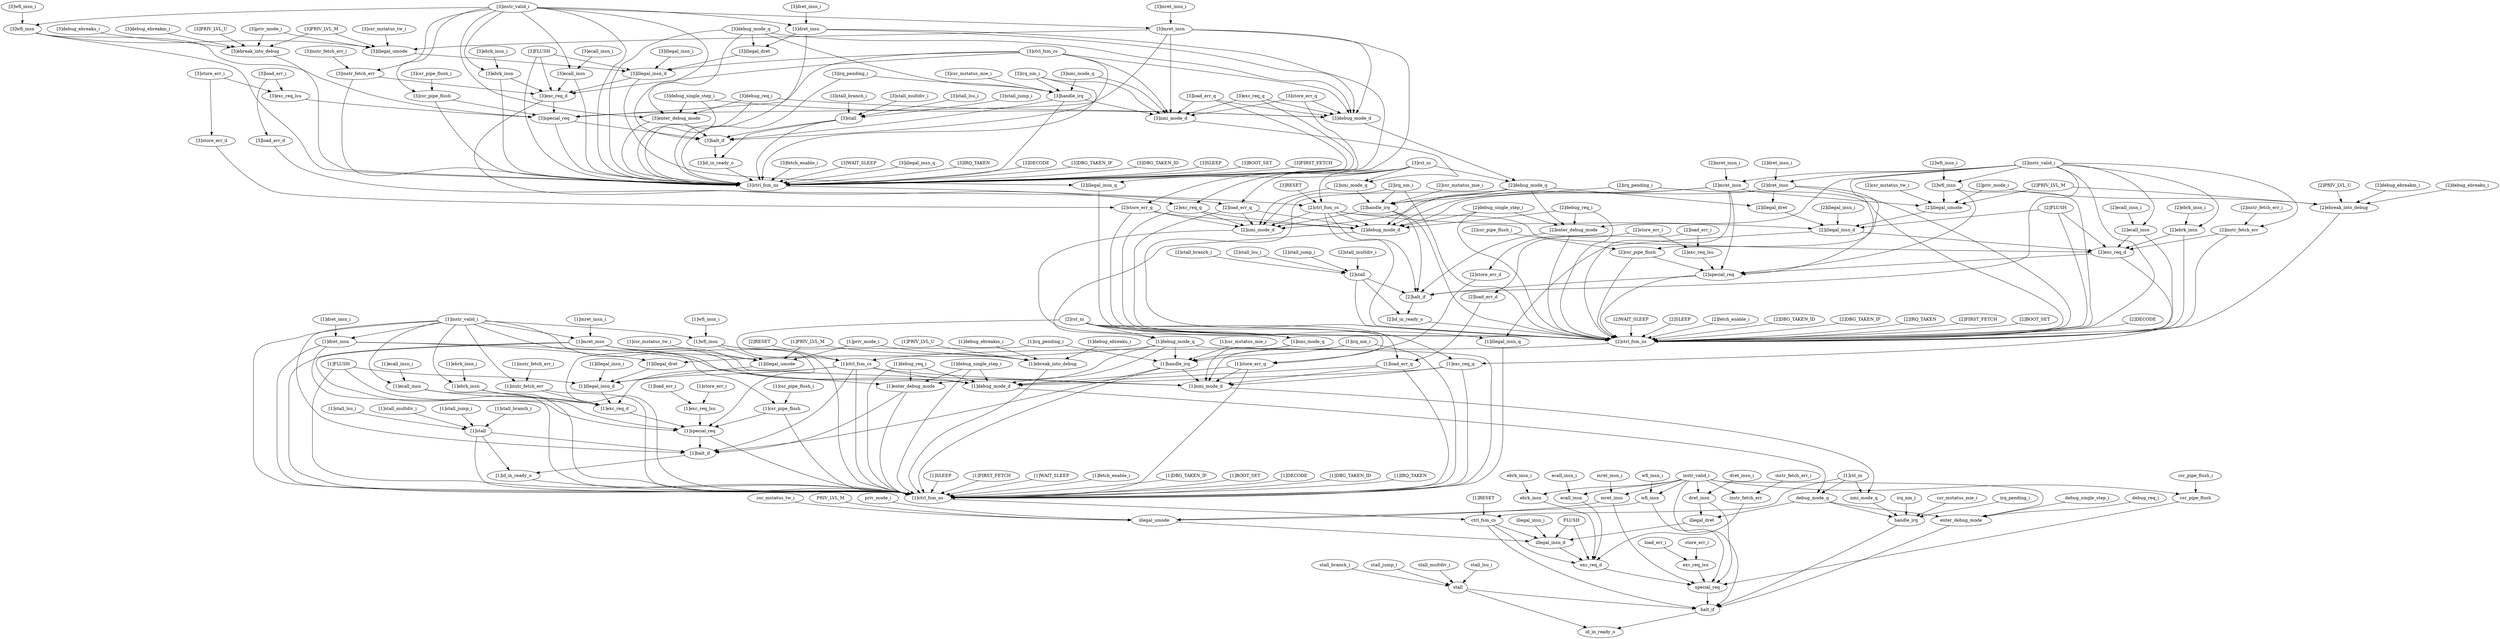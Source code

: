 strict digraph "" {
	"[3]irq_nm_i"	 [complexity=101,
		importance=7.73338665791,
		rank=0.0765681847318];
	"[3]handle_irq"	 [complexity=95,
		importance=7.72838904175,
		rank=0.0813514635973];
	"[3]irq_nm_i" -> "[3]handle_irq";
	"[3]nmi_mode_d"	 [complexity=74,
		importance=2.44865107934,
		rank=0.0330898794506];
	"[3]irq_nm_i" -> "[3]nmi_mode_d";
	"[3]ctrl_fsm_ns"	 [complexity=86,
		importance=2.55016836602,
		rank=0.0296531205351];
	"[3]irq_nm_i" -> "[3]ctrl_fsm_ns";
	"[1]special_req"	 [complexity=35,
		importance=0.672175519138,
		rank=0.0192050148325];
	"[1]ctrl_fsm_ns"	 [complexity=28,
		importance=0.196166797386,
		rank=0.00700595704951];
	"[1]special_req" -> "[1]ctrl_fsm_ns";
	"[1]halt_if"	 [complexity=32,
		importance=0.219007490568,
		rank=0.00684398408024];
	"[1]special_req" -> "[1]halt_if";
	"[3]exc_req_lsu"	 [complexity=100,
		importance=7.74167649192,
		rank=0.0774167649192];
	"[3]special_req"	 [complexity=93,
		importance=7.73418022504,
		rank=0.0831632282262];
	"[3]exc_req_lsu" -> "[3]special_req";
	"[3]fetch_enable_i"	 [complexity=87,
		importance=2.55516598219,
		rank=0.0293697239332];
	"[3]fetch_enable_i" -> "[3]ctrl_fsm_ns";
	"[3]WAIT_SLEEP"	 [complexity=88,
		importance=2.55516598219,
		rank=0.0290359770703];
	"[3]WAIT_SLEEP" -> "[3]ctrl_fsm_ns";
	"[1]debug_mode_d"	 [complexity=31,
		importance=0.13272480751,
		rank=0.00428144540355];
	debug_mode_q	 [complexity=29,
		importance=0.125698732733,
		rank=0.00433443905975];
	"[1]debug_mode_d" -> debug_mode_q;
	"[2]DECODE"	 [complexity=67,
		importance=7.85166951161,
		rank=0.117189097188];
	"[2]ctrl_fsm_ns"	 [complexity=57,
		importance=0.784667189545,
		rank=0.0137660910446];
	"[2]DECODE" -> "[2]ctrl_fsm_ns";
	"[2]csr_pipe_flush"	 [complexity=71,
		importance=2.44533953921,
		rank=0.0344414019607];
	"[2]csr_pipe_flush" -> "[2]ctrl_fsm_ns";
	"[2]special_req"	 [complexity=64,
		importance=2.43767669561,
		rank=0.038088698369];
	"[2]csr_pipe_flush" -> "[2]special_req";
	enter_debug_mode	 [complexity=8,
		importance=0.0970008924365,
		rank=0.0121251115546];
	halt_if	 [complexity=3,
		importance=0.0228406931814,
		rank=0.00761356439379];
	enter_debug_mode -> halt_if;
	"[2]load_err_d"	 [complexity=33,
		importance=0.603225342286,
		rank=0.0182795558268];
	"[1]load_err_q"	 [complexity=31,
		importance=0.596978400763,
		rank=0.0192573677665];
	"[2]load_err_d" -> "[1]load_err_q";
	"[2]stall_multdiv_i"	 [complexity=71,
		importance=2.44251348337,
		rank=0.0344015983573];
	"[2]stall"	 [complexity=66,
		importance=2.4375158672,
		rank=0.0369320585939];
	"[2]stall_multdiv_i" -> "[2]stall";
	"[2]rst_ni"	 [complexity=32,
		importance=1.19895441769,
		rank=0.0374673255529];
	"[1]debug_mode_q"	 [complexity=58,
		importance=0.714199124891,
		rank=0.0123137780154];
	"[2]rst_ni" -> "[1]debug_mode_q";
	"[1]exc_req_q"	 [complexity=31,
		importance=0.59659026371,
		rank=0.0192448472165];
	"[2]rst_ni" -> "[1]exc_req_q";
	"[1]ctrl_fsm_cs"	 [complexity=55,
		importance=0.73320109025,
		rank=0.0133309289136];
	"[2]rst_ni" -> "[1]ctrl_fsm_cs";
	"[1]illegal_insn_q"	 [complexity=29,
		importance=0.205644300102,
		rank=0.00709118276213];
	"[2]rst_ni" -> "[1]illegal_insn_q";
	"[1]store_err_q"	 [complexity=31,
		importance=0.596978400763,
		rank=0.0192573677665];
	"[2]rst_ni" -> "[1]store_err_q";
	"[1]nmi_mode_q"	 [complexity=43,
		importance=0.675542510737,
		rank=0.0157102909474];
	"[2]rst_ni" -> "[1]nmi_mode_q";
	"[2]rst_ni" -> "[1]load_err_q";
	exc_req_lsu	 [complexity=13,
		importance=0.0911713938591,
		rank=0.00701318414301];
	special_req	 [complexity=6,
		importance=0.083675126979,
		rank=0.0139458544965];
	exc_req_lsu -> special_req;
	"[1]instr_valid_i"	 [complexity=52,
		importance=0.695777597133,
		rank=0.0133803384064];
	"[1]dret_insn"	 [complexity=58,
		importance=0.712994176017,
		rank=0.0122930030348];
	"[1]instr_valid_i" -> "[1]dret_insn";
	"[1]ecall_insn"	 [complexity=49,
		importance=0.690779980967,
		rank=0.014097550632];
	"[1]instr_valid_i" -> "[1]ecall_insn";
	"[1]mret_insn"	 [complexity=61,
		importance=0.717710524795,
		rank=0.0117657463081];
	"[1]instr_valid_i" -> "[1]mret_insn";
	"[1]enter_debug_mode"	 [complexity=37,
		importance=0.881668081981,
		rank=0.0238288670806];
	"[1]instr_valid_i" -> "[1]enter_debug_mode";
	"[1]wfi_insn"	 [complexity=61,
		importance=0.717710524795,
		rank=0.0117657463081];
	"[1]instr_valid_i" -> "[1]wfi_insn";
	"[1]instr_valid_i" -> "[1]ctrl_fsm_ns";
	"[1]csr_pipe_flush"	 [complexity=42,
		importance=0.679838362732,
		rank=0.0161866276841];
	"[1]instr_valid_i" -> "[1]csr_pipe_flush";
	"[1]ebrk_insn"	 [complexity=49,
		importance=0.690779980967,
		rank=0.014097550632];
	"[1]instr_valid_i" -> "[1]ebrk_insn";
	"[1]instr_valid_i" -> "[1]halt_if";
	"[1]instr_fetch_err"	 [complexity=49,
		importance=0.690779980967,
		rank=0.014097550632];
	"[1]instr_valid_i" -> "[1]instr_fetch_err";
	"[3]illegal_umode"	 [complexity=113,
		importance=7.7720523871,
		rank=0.0687792246646];
	"[3]illegal_insn_d"	 [complexity=107,
		importance=7.76161317324,
		rank=0.0725384408714];
	"[3]illegal_umode" -> "[3]illegal_insn_d";
	"[2]WAIT_SLEEP"	 [complexity=59,
		importance=0.789664805711,
		rank=0.0133841492493];
	"[2]WAIT_SLEEP" -> "[2]ctrl_fsm_ns";
	"[1]debug_mode_q" -> "[1]debug_mode_d";
	"[1]debug_mode_q" -> "[1]enter_debug_mode";
	"[1]handle_irq"	 [complexity=37,
		importance=0.666384335845,
		rank=0.0180103874553];
	"[1]debug_mode_q" -> "[1]handle_irq";
	"[1]debug_mode_q" -> "[1]ctrl_fsm_ns";
	"[1]illegal_dret"	 [complexity=55,
		importance=0.705331332422,
		rank=0.012824206044];
	"[1]debug_mode_q" -> "[1]illegal_dret";
	id_in_ready_o	 [complexity=0,
		importance=0.00931640149232,
		rank=0.0];
	"[2]ebreak_into_debug"	 [complexity=59,
		importance=0.798826524994,
		rank=0.013539432627];
	"[2]ebreak_into_debug" -> "[2]ctrl_fsm_ns";
	"[2]stall_branch_i"	 [complexity=71,
		importance=2.44251348337,
		rank=0.0344015983573];
	"[2]stall_branch_i" -> "[2]stall";
	"[1]SLEEP"	 [complexity=30,
		importance=0.201164413553,
		rank=0.00670548045176];
	"[1]SLEEP" -> "[1]ctrl_fsm_ns";
	"[1]FIRST_FETCH"	 [complexity=32,
		importance=0.397331210939,
		rank=0.0124166003418];
	"[1]FIRST_FETCH" -> "[1]ctrl_fsm_ns";
	"[1]exc_req_q" -> "[1]debug_mode_d";
	"[1]nmi_mode_d"	 [complexity=16,
		importance=0.0946495107101,
		rank=0.00591559441938];
	"[1]exc_req_q" -> "[1]nmi_mode_d";
	"[1]exc_req_q" -> "[1]ctrl_fsm_ns";
	"[1]debug_req_i"	 [complexity=42,
		importance=0.886665698148,
		rank=0.0211110880511];
	"[1]debug_req_i" -> "[1]debug_mode_d";
	"[1]debug_req_i" -> "[1]enter_debug_mode";
	"[1]debug_req_i" -> "[1]ctrl_fsm_ns";
	illegal_insn_i	 [complexity=26,
		importance=0.11610569135,
		rank=0.00446560351347];
	illegal_insn_d	 [complexity=20,
		importance=0.111108075184,
		rank=0.00555540375918];
	illegal_insn_i -> illegal_insn_d;
	"[2]debug_req_i"	 [complexity=71,
		importance=3.24066726678,
		rank=0.0456432009406];
	"[2]enter_debug_mode"	 [complexity=66,
		importance=3.23566965062,
		rank=0.0490252977366];
	"[2]debug_req_i" -> "[2]enter_debug_mode";
	"[2]debug_mode_d"	 [complexity=60,
		importance=0.721225199669,
		rank=0.0120204199945];
	"[2]debug_req_i" -> "[2]debug_mode_d";
	"[2]debug_req_i" -> "[2]ctrl_fsm_ns";
	"[2]halt_if"	 [complexity=61,
		importance=0.807507882726,
		rank=0.0132378341431];
	"[2]enter_debug_mode" -> "[2]halt_if";
	"[2]enter_debug_mode" -> "[2]ctrl_fsm_ns";
	"[3]ecall_insn"	 [complexity=107,
		importance=7.75278468687,
		rank=0.072455931653];
	"[3]exc_req_d"	 [complexity=100,
		importance=7.74512184327,
		rank=0.0774512184327];
	"[3]ecall_insn" -> "[3]exc_req_d";
	"[3]ecall_insn" -> "[3]ctrl_fsm_ns";
	"[1]rst_ni"	 [complexity=27,
		importance=0.294399012349,
		rank=0.010903667124];
	"[1]rst_ni" -> debug_mode_q;
	nmi_mode_q	 [complexity=14,
		importance=0.0870421185783,
		rank=0.00621729418416];
	"[1]rst_ni" -> nmi_mode_q;
	ctrl_fsm_cs	 [complexity=26,
		importance=0.144700698091,
		rank=0.00556541146505];
	"[1]rst_ni" -> ctrl_fsm_cs;
	"[2]SLEEP"	 [complexity=59,
		importance=0.789664805711,
		rank=0.0133841492493];
	"[2]SLEEP" -> "[2]ctrl_fsm_ns";
	"[3]store_err_i"	 [complexity=103,
		importance=7.74667410809,
		rank=0.0752104282339];
	"[3]store_err_i" -> "[3]exc_req_lsu";
	"[3]store_err_d"	 [complexity=62,
		importance=2.36872651876,
		rank=0.0382052664316];
	"[3]store_err_i" -> "[3]store_err_d";
	debug_mode_q -> enter_debug_mode;
	illegal_dret	 [complexity=26,
		importance=0.116830940264,
		rank=0.00449349770246];
	debug_mode_q -> illegal_dret;
	handle_irq	 [complexity=8,
		importance=0.0778839436864,
		rank=0.0097354929608];
	debug_mode_q -> handle_irq;
	"[2]ecall_insn"	 [complexity=78,
		importance=2.45628115744,
		rank=0.0314907840698];
	"[2]ecall_insn" -> "[2]ctrl_fsm_ns";
	"[2]exc_req_d"	 [complexity=71,
		importance=2.44861831385,
		rank=0.0344875818852];
	"[2]ecall_insn" -> "[2]exc_req_d";
	"[2]store_err_i"	 [complexity=74,
		importance=2.45017057866,
		rank=0.0331104132251];
	"[2]store_err_d"	 [complexity=33,
		importance=0.603225342286,
		rank=0.0182795558268];
	"[2]store_err_i" -> "[2]store_err_d";
	"[2]exc_req_lsu"	 [complexity=71,
		importance=2.44517296249,
		rank=0.0344390558098];
	"[2]store_err_i" -> "[2]exc_req_lsu";
	"[2]dret_insn"	 [complexity=87,
		importance=2.47849535249,
		rank=0.0284884523275];
	"[2]dret_insn" -> "[2]debug_mode_d";
	"[2]illegal_dret"	 [complexity=84,
		importance=2.4708325089,
		rank=0.029414672725];
	"[2]dret_insn" -> "[2]illegal_dret";
	"[2]dret_insn" -> "[2]ctrl_fsm_ns";
	"[2]dret_insn" -> "[2]special_req";
	"[2]stall_lsu_i"	 [complexity=71,
		importance=2.44251348337,
		rank=0.0344015983573];
	"[2]stall_lsu_i" -> "[2]stall";
	"[2]store_err_d" -> "[1]store_err_q";
	ebrk_insn	 [complexity=20,
		importance=0.102279588808,
		rank=0.0051139794404];
	exc_req_d	 [complexity=13,
		importance=0.0946167452137,
		rank=0.00727821117028];
	ebrk_insn -> exc_req_d;
	"[2]load_err_q"	 [complexity=60,
		importance=2.36247957724,
		rank=0.0393746596206];
	"[2]load_err_q" -> "[2]debug_mode_d";
	"[2]load_err_q" -> "[2]ctrl_fsm_ns";
	"[2]nmi_mode_d"	 [complexity=45,
		importance=0.683149902869,
		rank=0.0151811089526];
	"[2]load_err_q" -> "[2]nmi_mode_d";
	ebrk_insn_i	 [complexity=23,
		importance=0.107277204975,
		rank=0.00466422630325];
	ebrk_insn_i -> ebrk_insn;
	"[2]load_err_i"	 [complexity=35,
		importance=0.608222958453,
		rank=0.0173777988129];
	"[2]load_err_i" -> "[2]load_err_d";
	"[2]load_err_i" -> "[2]exc_req_lsu";
	nmi_mode_q -> handle_irq;
	"[1]RESET"	 [complexity=28,
		importance=0.149698314258,
		rank=0.00534636836635];
	"[1]RESET" -> ctrl_fsm_cs;
	"[2]store_err_q"	 [complexity=60,
		importance=2.36247957724,
		rank=0.0393746596206];
	"[2]store_err_q" -> "[2]debug_mode_d";
	"[2]store_err_q" -> "[2]ctrl_fsm_ns";
	"[2]store_err_q" -> "[2]nmi_mode_d";
	wfi_insn_i	 [complexity=35,
		importance=0.134207748803,
		rank=0.00383450710865];
	wfi_insn	 [complexity=32,
		importance=0.129210132636,
		rank=0.00403781664488];
	wfi_insn_i -> wfi_insn;
	"[1]dret_insn" -> "[1]special_req";
	"[1]dret_insn" -> "[1]debug_mode_d";
	"[1]dret_insn" -> "[1]ctrl_fsm_ns";
	"[1]dret_insn" -> "[1]illegal_dret";
	"[3]csr_mstatus_mie_i"	 [complexity=101,
		importance=7.73338665791,
		rank=0.0765681847318];
	"[3]csr_mstatus_mie_i" -> "[3]handle_irq";
	csr_mstatus_tw_i	 [complexity=32,
		importance=0.126544905208,
		rank=0.00395452828776];
	illegal_umode	 [complexity=26,
		importance=0.121547289042,
		rank=0.00467489573238];
	csr_mstatus_tw_i -> illegal_umode;
	mret_insn_i	 [complexity=35,
		importance=0.134207748803,
		rank=0.00383450710865];
	mret_insn	 [complexity=32,
		importance=0.129210132636,
		rank=0.00403781664488];
	mret_insn_i -> mret_insn;
	"[1]csr_mstatus_tw_i"	 [complexity=61,
		importance=0.715045297367,
		rank=0.0117220540552];
	"[1]illegal_umode"	 [complexity=55,
		importance=0.7100476812,
		rank=0.01290995784];
	"[1]csr_mstatus_tw_i" -> "[1]illegal_umode";
	"[3]illegal_insn_q"	 [complexity=87,
		importance=2.55964586874,
		rank=0.029421216882];
	"[3]illegal_insn_q" -> "[3]ctrl_fsm_ns";
	"[1]exc_req_d"	 [complexity=42,
		importance=0.683117137372,
		rank=0.016264693747];
	"[1]ecall_insn" -> "[1]exc_req_d";
	"[1]ecall_insn" -> "[1]ctrl_fsm_ns";
	wfi_insn -> special_req;
	wfi_insn -> illegal_umode;
	csr_pipe_flush_i	 [complexity=16,
		importance=0.09633558674,
		rank=0.00602097417125];
	csr_pipe_flush	 [complexity=13,
		importance=0.0913379705734,
		rank=0.00702599773641];
	csr_pipe_flush_i -> csr_pipe_flush;
	"[2]debug_mode_q"	 [complexity=87,
		importance=2.47970030137,
		rank=0.0285023023146];
	"[2]debug_mode_q" -> "[2]enter_debug_mode";
	"[2]debug_mode_q" -> "[2]debug_mode_d";
	"[2]debug_mode_q" -> "[2]illegal_dret";
	"[2]handle_irq"	 [complexity=66,
		importance=2.43188551232,
		rank=0.0368467501867];
	"[2]debug_mode_q" -> "[2]handle_irq";
	"[2]debug_mode_q" -> "[2]ctrl_fsm_ns";
	stall_branch_i	 [complexity=13,
		importance=0.0885119147313,
		rank=0.00680860882549];
	stall	 [complexity=8,
		importance=0.0835142985647,
		rank=0.0104392873206];
	stall_branch_i -> stall;
	"[2]illegal_insn_q"	 [complexity=58,
		importance=0.79414469226,
		rank=0.0136921498666];
	"[3]illegal_insn_d" -> "[2]illegal_insn_q";
	"[3]illegal_insn_d" -> "[3]exc_req_d";
	"[2]fetch_enable_i"	 [complexity=58,
		importance=0.789664805711,
		rank=0.0136149104433];
	"[2]fetch_enable_i" -> "[2]ctrl_fsm_ns";
	"[2]csr_mstatus_mie_i"	 [complexity=72,
		importance=2.43688312849,
		rank=0.0338455990068];
	"[2]csr_mstatus_mie_i" -> "[2]handle_irq";
	"[2]id_in_ready_o"	 [complexity=58,
		importance=0.793983591037,
		rank=0.0136893722593];
	"[2]id_in_ready_o" -> "[2]ctrl_fsm_ns";
	"[2]debug_mode_d" -> "[1]debug_mode_q";
	"[2]DBG_TAKEN_ID"	 [complexity=59,
		importance=0.789664805711,
		rank=0.0133841492493];
	"[2]DBG_TAKEN_ID" -> "[2]ctrl_fsm_ns";
	"[3]illegal_insn_i"	 [complexity=113,
		importance=7.76661078941,
		rank=0.0687310689328];
	"[3]illegal_insn_i" -> "[3]illegal_insn_d";
	"[2]DBG_TAKEN_IF"	 [complexity=63,
		importance=2.3589991848,
		rank=0.0374444315048];
	"[2]DBG_TAKEN_IF" -> "[2]ctrl_fsm_ns";
	"[1]WAIT_SLEEP"	 [complexity=30,
		importance=0.201164413553,
		rank=0.00670548045176];
	"[1]WAIT_SLEEP" -> "[1]ctrl_fsm_ns";
	"[3]priv_mode_i"	 [complexity=95,
		importance=2.56932531764,
		rank=0.0270455296593];
	"[3]priv_mode_i" -> "[3]illegal_umode";
	"[3]ebreak_into_debug"	 [complexity=88,
		importance=2.56432770147,
		rank=0.0291400875167];
	"[3]priv_mode_i" -> "[3]ebreak_into_debug";
	"[1]illegal_insn_d"	 [complexity=49,
		importance=0.699608467342,
		rank=0.0142777238233];
	"[1]illegal_insn_d" -> "[1]exc_req_d";
	"[2]instr_fetch_err_i"	 [complexity=81,
		importance=2.46127877361,
		rank=0.0303861576989];
	"[2]instr_fetch_err"	 [complexity=78,
		importance=2.45628115744,
		rank=0.0314907840698];
	"[2]instr_fetch_err_i" -> "[2]instr_fetch_err";
	"[1]csr_pipe_flush_i"	 [complexity=45,
		importance=0.684835978899,
		rank=0.0152185773089];
	"[1]csr_pipe_flush_i" -> "[1]csr_pipe_flush";
	"[3]handle_irq" -> "[3]nmi_mode_d";
	"[3]halt_if"	 [complexity=90,
		importance=2.5730090592,
		rank=0.0285889895467];
	"[3]handle_irq" -> "[3]halt_if";
	"[3]handle_irq" -> "[3]ctrl_fsm_ns";
	"[3]ebrk_insn"	 [complexity=107,
		importance=7.75278468687,
		rank=0.072455931653];
	"[3]ebrk_insn" -> "[3]exc_req_d";
	"[3]ebrk_insn" -> "[3]ctrl_fsm_ns";
	"[2]nmi_mode_q"	 [complexity=72,
		importance=2.44104368721,
		rank=0.0339033845446];
	"[3]nmi_mode_d" -> "[2]nmi_mode_q";
	"[3]FLUSH"	 [complexity=113,
		importance=7.76661078941,
		rank=0.0687310689328];
	"[3]FLUSH" -> "[3]illegal_insn_d";
	"[3]FLUSH" -> "[3]exc_req_d";
	"[3]FLUSH" -> "[3]ctrl_fsm_ns";
	dret_insn_i	 [complexity=32,
		importance=0.129491400025,
		rank=0.00404660625078];
	dret_insn	 [complexity=29,
		importance=0.124493783858,
		rank=0.00429288909856];
	dret_insn_i -> dret_insn;
	"[3]debug_single_step_i"	 [complexity=100,
		importance=10.3026719727,
		rank=0.103026719727];
	"[3]enter_debug_mode"	 [complexity=95,
		importance=10.2976743565,
		rank=0.108396572174];
	"[3]debug_single_step_i" -> "[3]enter_debug_mode";
	"[3]debug_mode_d"	 [complexity=89,
		importance=2.48672637614,
		rank=0.0279407457994];
	"[3]debug_single_step_i" -> "[3]debug_mode_d";
	"[3]debug_single_step_i" -> "[3]ctrl_fsm_ns";
	"[3]IRQ_TAKEN"	 [complexity=92,
		importance=7.65550271423,
		rank=0.0832119860242];
	"[3]IRQ_TAKEN" -> "[3]ctrl_fsm_ns";
	"[1]ctrl_fsm_cs" -> "[1]debug_mode_d";
	"[1]ctrl_fsm_cs" -> "[1]illegal_insn_d";
	"[1]ctrl_fsm_cs" -> "[1]nmi_mode_d";
	"[1]ctrl_fsm_cs" -> "[1]exc_req_d";
	"[1]ctrl_fsm_cs" -> "[1]ctrl_fsm_ns";
	"[1]ctrl_fsm_cs" -> "[1]halt_if";
	"[1]mret_insn" -> "[1]special_req";
	"[1]mret_insn" -> "[1]debug_mode_d";
	"[1]mret_insn" -> "[1]nmi_mode_d";
	"[1]mret_insn" -> "[1]ctrl_fsm_ns";
	"[1]mret_insn" -> "[1]illegal_umode";
	"[1]enter_debug_mode" -> "[1]ctrl_fsm_ns";
	"[1]enter_debug_mode" -> "[1]halt_if";
	"[2]wfi_insn"	 [complexity=90,
		importance=2.48321170127,
		rank=0.0275912411252];
	"[2]wfi_insn" -> "[2]ctrl_fsm_ns";
	"[2]wfi_insn" -> "[2]special_req";
	"[2]illegal_umode"	 [complexity=84,
		importance=2.47554885768,
		rank=0.0294708197342];
	"[2]wfi_insn" -> "[2]illegal_umode";
	"[1]illegal_insn_q" -> "[1]ctrl_fsm_ns";
	"[1]priv_mode_i"	 [complexity=37,
		importance=0.215323749002,
		rank=0.00581956078384];
	"[1]ebreak_into_debug"	 [complexity=30,
		importance=0.210326132836,
		rank=0.00701087109452];
	"[1]priv_mode_i" -> "[1]ebreak_into_debug";
	"[1]priv_mode_i" -> "[1]illegal_umode";
	"[3]irq_pending_i"	 [complexity=101,
		importance=7.73338665791,
		rank=0.0765681847318];
	"[3]irq_pending_i" -> "[3]handle_irq";
	"[3]irq_pending_i" -> "[3]ctrl_fsm_ns";
	"[3]nmi_mode_q"	 [complexity=101,
		importance=7.73754721664,
		rank=0.0766093783826];
	"[3]nmi_mode_q" -> "[3]handle_irq";
	"[3]nmi_mode_q" -> "[3]nmi_mode_d";
	"[1]PRIV_LVL_M"	 [complexity=37,
		importance=0.215323749002,
		rank=0.00581956078384];
	"[1]PRIV_LVL_M" -> "[1]ebreak_into_debug";
	"[1]PRIV_LVL_M" -> "[1]illegal_umode";
	stall_jump_i	 [complexity=13,
		importance=0.0885119147313,
		rank=0.00680860882549];
	stall_jump_i -> stall;
	irq_nm_i	 [complexity=14,
		importance=0.0828815598531,
		rank=0.00592011141808];
	irq_nm_i -> handle_irq;
	"[1]wfi_insn" -> "[1]special_req";
	"[1]wfi_insn" -> "[1]ctrl_fsm_ns";
	"[1]wfi_insn" -> "[1]illegal_umode";
	"[3]instr_valid_i"	 [complexity=110,
		importance=7.75778230304,
		rank=0.070525293664];
	"[3]instr_valid_i" -> "[3]ecall_insn";
	"[3]instr_valid_i" -> "[3]ebrk_insn";
	"[3]instr_valid_i" -> "[3]halt_if";
	"[3]wfi_insn"	 [complexity=119,
		importance=7.7797152307,
		rank=0.0653757582412];
	"[3]instr_valid_i" -> "[3]wfi_insn";
	"[3]dret_insn"	 [complexity=116,
		importance=7.77499888192,
		rank=0.0670258524303];
	"[3]instr_valid_i" -> "[3]dret_insn";
	"[3]mret_insn"	 [complexity=119,
		importance=7.7797152307,
		rank=0.0653757582412];
	"[3]instr_valid_i" -> "[3]mret_insn";
	"[3]instr_valid_i" -> "[3]enter_debug_mode";
	"[3]instr_fetch_err"	 [complexity=107,
		importance=7.75278468687,
		rank=0.072455931653];
	"[3]instr_valid_i" -> "[3]instr_fetch_err";
	"[3]instr_valid_i" -> "[3]ctrl_fsm_ns";
	"[3]csr_pipe_flush"	 [complexity=100,
		importance=7.74184306863,
		rank=0.0774184306863];
	"[3]instr_valid_i" -> "[3]csr_pipe_flush";
	"[1]stall"	 [complexity=37,
		importance=0.672014690723,
		rank=0.0181625592087];
	"[1]id_in_ready_o"	 [complexity=29,
		importance=0.205483198878,
		rank=0.00708562754753];
	"[1]stall" -> "[1]id_in_ready_o";
	"[1]stall" -> "[1]ctrl_fsm_ns";
	"[1]stall" -> "[1]halt_if";
	"[3]ctrl_fsm_cs"	 [complexity=113,
		importance=7.79520579615,
		rank=0.0689841220898];
	"[3]ctrl_fsm_cs" -> "[3]illegal_insn_d";
	"[3]ctrl_fsm_cs" -> "[3]nmi_mode_d";
	"[3]ctrl_fsm_cs" -> "[3]halt_if";
	"[3]ctrl_fsm_cs" -> "[3]debug_mode_d";
	"[3]ctrl_fsm_cs" -> "[3]exc_req_d";
	"[3]ctrl_fsm_cs" -> "[3]ctrl_fsm_ns";
	"[3]illegal_dret"	 [complexity=113,
		importance=7.76733603832,
		rank=0.0687374870648];
	"[3]illegal_dret" -> "[3]illegal_insn_d";
	"[2]halt_if" -> "[2]id_in_ready_o";
	"[1]store_err_q" -> "[1]debug_mode_d";
	"[1]store_err_q" -> "[1]nmi_mode_d";
	"[1]store_err_q" -> "[1]ctrl_fsm_ns";
	"[3]mret_insn_i"	 [complexity=122,
		importance=7.78471284686,
		rank=0.0638091216956];
	"[3]mret_insn_i" -> "[3]mret_insn";
	"[2]illegal_insn_d"	 [complexity=78,
		importance=2.46510964382,
		rank=0.0316039697925];
	"[2]illegal_dret" -> "[2]illegal_insn_d";
	"[2]handle_irq" -> "[2]halt_if";
	"[2]handle_irq" -> "[2]ctrl_fsm_ns";
	"[2]handle_irq" -> "[2]nmi_mode_d";
	"[2]mret_insn_i"	 [complexity=93,
		importance=2.48820931744,
		rank=0.0267549388972];
	"[2]mret_insn"	 [complexity=90,
		importance=2.48321170127,
		rank=0.0275912411252];
	"[2]mret_insn_i" -> "[2]mret_insn";
	"[1]store_err_i"	 [complexity=45,
		importance=0.684669402184,
		rank=0.0152148756041];
	"[1]exc_req_lsu"	 [complexity=42,
		importance=0.679671786018,
		rank=0.0161826615718];
	"[1]store_err_i" -> "[1]exc_req_lsu";
	dret_insn -> special_req;
	dret_insn -> illegal_dret;
	"[3]DECODE"	 [complexity=96,
		importance=25.5066812764,
		rank=0.265694596629];
	"[3]DECODE" -> "[3]ctrl_fsm_ns";
	PRIV_LVL_M	 [complexity=32,
		importance=0.126544905208,
		rank=0.00395452828776];
	PRIV_LVL_M -> illegal_umode;
	"[1]fetch_enable_i"	 [complexity=29,
		importance=0.201164413553,
		rank=0.00693670391561];
	"[1]fetch_enable_i" -> "[1]ctrl_fsm_ns";
	"[2]FLUSH"	 [complexity=84,
		importance=2.47010725998,
		rank=0.0294060388093];
	"[2]FLUSH" -> "[2]illegal_insn_d";
	"[2]FLUSH" -> "[2]ctrl_fsm_ns";
	"[2]FLUSH" -> "[2]exc_req_d";
	"[2]illegal_insn_d" -> "[1]illegal_insn_q";
	"[2]illegal_insn_d" -> "[2]exc_req_d";
	stall_multdiv_i	 [complexity=13,
		importance=0.0885119147313,
		rank=0.00680860882549];
	stall_multdiv_i -> stall;
	"[3]id_in_ready_o"	 [complexity=87,
		importance=2.55948476751,
		rank=0.0294193651438];
	"[3]halt_if" -> "[3]id_in_ready_o";
	instr_valid_i	 [complexity=35,
		importance=0.134207748803,
		rank=0.00383450710865];
	instr_valid_i -> enter_debug_mode;
	instr_valid_i -> ebrk_insn;
	instr_valid_i -> wfi_insn;
	instr_valid_i -> dret_insn;
	ecall_insn	 [complexity=20,
		importance=0.102279588808,
		rank=0.0051139794404];
	instr_valid_i -> ecall_insn;
	instr_valid_i -> csr_pipe_flush;
	instr_valid_i -> mret_insn;
	instr_valid_i -> halt_if;
	instr_fetch_err	 [complexity=20,
		importance=0.102279588808,
		rank=0.0051139794404];
	instr_valid_i -> instr_fetch_err;
	"[2]illegal_insn_i"	 [complexity=84,
		importance=2.47010725998,
		rank=0.0294060388093];
	"[2]illegal_insn_i" -> "[2]illegal_insn_d";
	"[3]debug_req_i"	 [complexity=100,
		importance=10.3026719727,
		rank=0.103026719727];
	"[3]debug_req_i" -> "[3]enter_debug_mode";
	"[3]debug_req_i" -> "[3]debug_mode_d";
	"[3]debug_req_i" -> "[3]ctrl_fsm_ns";
	"[1]stall_jump_i"	 [complexity=42,
		importance=0.67701230689,
		rank=0.0161193406402];
	"[1]stall_jump_i" -> "[1]stall";
	"[3]DBG_TAKEN_IF"	 [complexity=92,
		importance=7.65550271423,
		rank=0.0832119860242];
	"[3]DBG_TAKEN_IF" -> "[3]ctrl_fsm_ns";
	"[2]illegal_insn_q" -> "[2]ctrl_fsm_ns";
	"[3]DBG_TAKEN_ID"	 [complexity=88,
		importance=2.55516598219,
		rank=0.0290359770703];
	"[3]DBG_TAKEN_ID" -> "[3]ctrl_fsm_ns";
	"[1]irq_nm_i"	 [complexity=43,
		importance=0.671381952012,
		rank=0.0156135337677];
	"[1]irq_nm_i" -> "[1]nmi_mode_d";
	"[1]irq_nm_i" -> "[1]handle_irq";
	"[1]irq_nm_i" -> "[1]ctrl_fsm_ns";
	"[1]stall_branch_i"	 [complexity=42,
		importance=0.67701230689,
		rank=0.0161193406402];
	"[1]stall_branch_i" -> "[1]stall";
	"[3]special_req" -> "[3]halt_if";
	"[3]special_req" -> "[3]ctrl_fsm_ns";
	"[2]ctrl_fsm_ns" -> "[1]ctrl_fsm_cs";
	"[1]mret_insn_i"	 [complexity=64,
		importance=0.722708140961,
		rank=0.0112923147025];
	"[1]mret_insn_i" -> "[1]mret_insn";
	"[1]nmi_mode_d" -> nmi_mode_q;
	"[2]irq_nm_i"	 [complexity=72,
		importance=2.43688312849,
		rank=0.0338455990068];
	"[2]irq_nm_i" -> "[2]handle_irq";
	"[2]irq_nm_i" -> "[2]ctrl_fsm_ns";
	"[2]irq_nm_i" -> "[2]nmi_mode_d";
	"[3]ecall_insn_i"	 [complexity=110,
		importance=7.75778230304,
		rank=0.070525293664];
	"[3]ecall_insn_i" -> "[3]ecall_insn";
	"[1]ebreak_into_debug" -> "[1]ctrl_fsm_ns";
	"[1]csr_mstatus_mie_i"	 [complexity=43,
		importance=0.671381952012,
		rank=0.0156135337677];
	"[1]csr_mstatus_mie_i" -> "[1]handle_irq";
	ecall_insn -> exc_req_d;
	"[1]instr_fetch_err_i"	 [complexity=52,
		importance=0.695777597133,
		rank=0.0133803384064];
	"[1]instr_fetch_err_i" -> "[1]instr_fetch_err";
	"[2]instr_fetch_err" -> "[2]ctrl_fsm_ns";
	"[2]instr_fetch_err" -> "[2]exc_req_d";
	"[1]nmi_mode_q" -> "[1]nmi_mode_d";
	"[1]nmi_mode_q" -> "[1]handle_irq";
	"[3]rst_ni"	 [complexity=61,
		importance=4.72995677064,
		rank=0.0775402749286];
	"[3]rst_ni" -> "[2]load_err_q";
	"[3]rst_ni" -> "[2]store_err_q";
	"[3]rst_ni" -> "[2]debug_mode_q";
	"[3]rst_ni" -> "[2]illegal_insn_q";
	"[2]ctrl_fsm_cs"	 [complexity=84,
		importance=2.49870226673,
		rank=0.0297464555563];
	"[3]rst_ni" -> "[2]ctrl_fsm_cs";
	"[2]exc_req_q"	 [complexity=60,
		importance=2.36209144019,
		rank=0.0393681906698];
	"[3]rst_ni" -> "[2]exc_req_q";
	"[3]rst_ni" -> "[2]nmi_mode_q";
	"[1]ecall_insn_i"	 [complexity=52,
		importance=0.695777597133,
		rank=0.0133803384064];
	"[1]ecall_insn_i" -> "[1]ecall_insn";
	"[2]mret_insn" -> "[2]debug_mode_d";
	"[2]mret_insn" -> "[2]ctrl_fsm_ns";
	"[2]mret_insn" -> "[2]nmi_mode_d";
	"[2]mret_insn" -> "[2]special_req";
	"[2]mret_insn" -> "[2]illegal_umode";
	"[3]wfi_insn" -> "[3]illegal_umode";
	"[3]wfi_insn" -> "[3]special_req";
	"[3]wfi_insn" -> "[3]ctrl_fsm_ns";
	"[1]debug_ebreaku_i"	 [complexity=37,
		importance=0.215323749002,
		rank=0.00581956078384];
	"[1]debug_ebreaku_i" -> "[1]ebreak_into_debug";
	"[3]debug_ebreakm_i"	 [complexity=95,
		importance=2.56932531764,
		rank=0.0270455296593];
	"[3]debug_ebreakm_i" -> "[3]ebreak_into_debug";
	"[1]stall_lsu_i"	 [complexity=42,
		importance=0.67701230689,
		rank=0.0161193406402];
	"[1]stall_lsu_i" -> "[1]stall";
	"[1]PRIV_LVL_U"	 [complexity=37,
		importance=0.215323749002,
		rank=0.00581956078384];
	"[1]PRIV_LVL_U" -> "[1]ebreak_into_debug";
	"[1]id_in_ready_o" -> "[1]ctrl_fsm_ns";
	special_req -> halt_if;
	"[3]PRIV_LVL_M"	 [complexity=95,
		importance=2.56932531764,
		rank=0.0270455296593];
	"[3]PRIV_LVL_M" -> "[3]illegal_umode";
	"[3]PRIV_LVL_M" -> "[3]ebreak_into_debug";
	"[1]stall_multdiv_i"	 [complexity=42,
		importance=0.67701230689,
		rank=0.0161193406402];
	"[1]stall_multdiv_i" -> "[1]stall";
	"[2]exc_req_lsu" -> "[2]special_req";
	"[3]stall_multdiv_i"	 [complexity=100,
		importance=7.73901701279,
		rank=0.0773901701279];
	"[3]stall"	 [complexity=95,
		importance=7.73401939663,
		rank=0.0814107304908];
	"[3]stall_multdiv_i" -> "[3]stall";
	"[1]debug_single_step_i"	 [complexity=42,
		importance=0.886665698148,
		rank=0.0211110880511];
	"[1]debug_single_step_i" -> "[1]debug_mode_d";
	"[1]debug_single_step_i" -> "[1]enter_debug_mode";
	"[1]debug_single_step_i" -> "[1]ctrl_fsm_ns";
	"[1]handle_irq" -> "[1]nmi_mode_d";
	"[1]handle_irq" -> "[1]ctrl_fsm_ns";
	"[1]handle_irq" -> "[1]halt_if";
	debug_single_step_i	 [complexity=13,
		importance=0.101998508603,
		rank=0.00784603912332];
	debug_single_step_i -> enter_debug_mode;
	"[3]store_err_q"	 [complexity=89,
		importance=7.65898310666,
		rank=0.0860559899625];
	"[3]store_err_q" -> "[3]nmi_mode_d";
	"[3]store_err_q" -> "[3]debug_mode_d";
	"[3]store_err_q" -> "[3]ctrl_fsm_ns";
	"[3]stall_lsu_i"	 [complexity=100,
		importance=7.73901701279,
		rank=0.0773901701279];
	"[3]stall_lsu_i" -> "[3]stall";
	illegal_dret -> illegal_insn_d;
	"[1]irq_pending_i"	 [complexity=43,
		importance=0.671381952012,
		rank=0.0156135337677];
	"[1]irq_pending_i" -> "[1]handle_irq";
	"[1]irq_pending_i" -> "[1]ctrl_fsm_ns";
	"[2]dret_insn_i"	 [complexity=90,
		importance=2.48349296866,
		rank=0.0275943663184];
	"[2]dret_insn_i" -> "[2]dret_insn";
	csr_pipe_flush -> special_req;
	"[2]debug_ebreaku_i"	 [complexity=66,
		importance=0.803824141161,
		rank=0.012179153654];
	"[2]debug_ebreaku_i" -> "[2]ebreak_into_debug";
	"[1]ebrk_insn_i"	 [complexity=52,
		importance=0.695777597133,
		rank=0.0133803384064];
	"[1]ebrk_insn_i" -> "[1]ebrk_insn";
	csr_mstatus_mie_i	 [complexity=14,
		importance=0.0828815598531,
		rank=0.00592011141808];
	csr_mstatus_mie_i -> handle_irq;
	"[1]DBG_TAKEN_IF"	 [complexity=34,
		importance=0.593498008325,
		rank=0.0174558237743];
	"[1]DBG_TAKEN_IF" -> "[1]ctrl_fsm_ns";
	"[3]dret_insn" -> "[3]illegal_dret";
	"[3]dret_insn" -> "[3]special_req";
	"[3]dret_insn" -> "[3]debug_mode_d";
	"[3]dret_insn" -> "[3]ctrl_fsm_ns";
	"[3]id_in_ready_o" -> "[3]ctrl_fsm_ns";
	"[2]IRQ_TAKEN"	 [complexity=63,
		importance=2.3589991848,
		rank=0.0374444315048];
	"[2]IRQ_TAKEN" -> "[2]ctrl_fsm_ns";
	"[1]BOOT_SET"	 [complexity=30,
		importance=0.201164413553,
		rank=0.00670548045176];
	"[1]BOOT_SET" -> "[1]ctrl_fsm_ns";
	"[1]load_err_q" -> "[1]debug_mode_d";
	"[1]load_err_q" -> "[1]nmi_mode_d";
	"[1]load_err_q" -> "[1]ctrl_fsm_ns";
	"[3]ebreak_into_debug" -> "[3]ctrl_fsm_ns";
	"[2]ebrk_insn"	 [complexity=78,
		importance=2.45628115744,
		rank=0.0314907840698];
	"[2]ebrk_insn" -> "[2]ctrl_fsm_ns";
	"[2]ebrk_insn" -> "[2]exc_req_d";
	debug_req_i	 [complexity=13,
		importance=0.101998508603,
		rank=0.00784603912332];
	debug_req_i -> enter_debug_mode;
	instr_fetch_err_i	 [complexity=23,
		importance=0.107277204975,
		rank=0.00466422630325];
	instr_fetch_err_i -> instr_fetch_err;
	"[2]PRIV_LVL_M"	 [complexity=66,
		importance=0.803824141161,
		rank=0.012179153654];
	"[2]PRIV_LVL_M" -> "[2]ebreak_into_debug";
	"[2]PRIV_LVL_M" -> "[2]illegal_umode";
	"[3]PRIV_LVL_U"	 [complexity=95,
		importance=2.56932531764,
		rank=0.0270455296593];
	"[3]PRIV_LVL_U" -> "[3]ebreak_into_debug";
	"[1]exc_req_d" -> "[1]special_req";
	"[2]ctrl_fsm_cs" -> "[2]debug_mode_d";
	"[2]ctrl_fsm_cs" -> "[2]halt_if";
	"[2]ctrl_fsm_cs" -> "[2]illegal_insn_d";
	"[2]ctrl_fsm_cs" -> "[2]ctrl_fsm_ns";
	"[2]ctrl_fsm_cs" -> "[2]exc_req_d";
	"[2]ctrl_fsm_cs" -> "[2]nmi_mode_d";
	"[1]DECODE"	 [complexity=38,
		importance=1.96666559003,
		rank=0.0517543576323];
	"[1]DECODE" -> "[1]ctrl_fsm_ns";
	"[2]csr_mstatus_tw_i"	 [complexity=90,
		importance=2.48054647384,
		rank=0.0275616274871];
	"[2]csr_mstatus_tw_i" -> "[2]illegal_umode";
	illegal_insn_d -> exc_req_d;
	"[1]ctrl_fsm_ns" -> ctrl_fsm_cs;
	"[2]priv_mode_i"	 [complexity=66,
		importance=0.803824141161,
		rank=0.012179153654];
	"[2]priv_mode_i" -> "[2]ebreak_into_debug";
	"[2]priv_mode_i" -> "[2]illegal_umode";
	"[2]PRIV_LVL_U"	 [complexity=66,
		importance=0.803824141161,
		rank=0.012179153654];
	"[2]PRIV_LVL_U" -> "[2]ebreak_into_debug";
	"[3]mret_insn" -> "[3]illegal_umode";
	"[3]mret_insn" -> "[3]nmi_mode_d";
	"[3]mret_insn" -> "[3]special_req";
	"[3]mret_insn" -> "[3]debug_mode_d";
	"[3]mret_insn" -> "[3]ctrl_fsm_ns";
	"[1]illegal_insn_i"	 [complexity=55,
		importance=0.704606083509,
		rank=0.0128110197002];
	"[1]illegal_insn_i" -> "[1]illegal_insn_d";
	"[3]RESET"	 [complexity=86,
		importance=2.50369988289,
		rank=0.029112789336];
	"[3]RESET" -> "[2]ctrl_fsm_cs";
	illegal_umode -> illegal_insn_d;
	"[3]ebrk_insn_i"	 [complexity=110,
		importance=7.75778230304,
		rank=0.070525293664];
	"[3]ebrk_insn_i" -> "[3]ebrk_insn";
	"[1]wfi_insn_i"	 [complexity=64,
		importance=0.722708140961,
		rank=0.0112923147025];
	"[1]wfi_insn_i" -> "[1]wfi_insn";
	"[2]exc_req_d" -> "[1]exc_req_q";
	"[2]exc_req_d" -> "[2]special_req";
	"[1]FLUSH"	 [complexity=55,
		importance=0.704606083509,
		rank=0.0128110197002];
	"[1]FLUSH" -> "[1]illegal_insn_d";
	"[1]FLUSH" -> "[1]exc_req_d";
	"[1]FLUSH" -> "[1]ctrl_fsm_ns";
	"[1]illegal_umode" -> "[1]illegal_insn_d";
	"[3]load_err_i"	 [complexity=64,
		importance=2.37372413493,
		rank=0.0370894396083];
	"[3]load_err_i" -> "[3]exc_req_lsu";
	"[3]load_err_d"	 [complexity=62,
		importance=2.36872651876,
		rank=0.0382052664316];
	"[3]load_err_i" -> "[3]load_err_d";
	"[2]debug_ebreakm_i"	 [complexity=66,
		importance=0.803824141161,
		rank=0.012179153654];
	"[2]debug_ebreakm_i" -> "[2]ebreak_into_debug";
	"[3]csr_mstatus_tw_i"	 [complexity=119,
		importance=7.77705000327,
		rank=0.065353361372];
	"[3]csr_mstatus_tw_i" -> "[3]illegal_umode";
	"[3]load_err_d" -> "[2]load_err_q";
	"[3]enter_debug_mode" -> "[3]halt_if";
	"[3]enter_debug_mode" -> "[3]ctrl_fsm_ns";
	"[2]debug_single_step_i"	 [complexity=71,
		importance=3.24066726678,
		rank=0.0456432009406];
	"[2]debug_single_step_i" -> "[2]enter_debug_mode";
	"[2]debug_single_step_i" -> "[2]debug_mode_d";
	"[2]debug_single_step_i" -> "[2]ctrl_fsm_ns";
	"[1]dret_insn_i"	 [complexity=61,
		importance=0.717991792183,
		rank=0.0117703572489];
	"[1]dret_insn_i" -> "[1]dret_insn";
	priv_mode_i	 [complexity=32,
		importance=0.126544905208,
		rank=0.00395452828776];
	priv_mode_i -> illegal_umode;
	stall -> id_in_ready_o;
	stall -> halt_if;
	"[1]load_err_i"	 [complexity=45,
		importance=0.684669402184,
		rank=0.0152148756041];
	"[1]load_err_i" -> "[1]exc_req_lsu";
	"[2]instr_valid_i"	 [complexity=81,
		importance=2.46127877361,
		rank=0.0303861576989];
	"[2]instr_valid_i" -> "[2]csr_pipe_flush";
	"[2]instr_valid_i" -> "[2]enter_debug_mode";
	"[2]instr_valid_i" -> "[2]ecall_insn";
	"[2]instr_valid_i" -> "[2]dret_insn";
	"[2]instr_valid_i" -> "[2]wfi_insn";
	"[2]instr_valid_i" -> "[2]halt_if";
	"[2]instr_valid_i" -> "[2]ctrl_fsm_ns";
	"[2]instr_valid_i" -> "[2]instr_fetch_err";
	"[2]instr_valid_i" -> "[2]mret_insn";
	"[2]instr_valid_i" -> "[2]ebrk_insn";
	FLUSH	 [complexity=26,
		importance=0.11610569135,
		rank=0.00446560351347];
	FLUSH -> illegal_insn_d;
	FLUSH -> exc_req_d;
	"[1]csr_pipe_flush" -> "[1]special_req";
	"[1]csr_pipe_flush" -> "[1]ctrl_fsm_ns";
	"[3]load_err_q"	 [complexity=89,
		importance=7.65898310666,
		rank=0.0860559899625];
	"[3]load_err_q" -> "[3]nmi_mode_d";
	"[3]load_err_q" -> "[3]debug_mode_d";
	"[3]load_err_q" -> "[3]ctrl_fsm_ns";
	"[2]exc_req_q" -> "[2]debug_mode_d";
	"[2]exc_req_q" -> "[2]ctrl_fsm_ns";
	"[2]exc_req_q" -> "[2]nmi_mode_d";
	"[3]dret_insn_i"	 [complexity=119,
		importance=7.77999649809,
		rank=0.0653781218327];
	"[3]dret_insn_i" -> "[3]dret_insn";
	irq_pending_i	 [complexity=14,
		importance=0.0828815598531,
		rank=0.00592011141808];
	irq_pending_i -> handle_irq;
	"[3]SLEEP"	 [complexity=88,
		importance=2.55516598219,
		rank=0.0290359770703];
	"[3]SLEEP" -> "[3]ctrl_fsm_ns";
	"[1]DBG_TAKEN_ID"	 [complexity=30,
		importance=0.201164413553,
		rank=0.00670548045176];
	"[1]DBG_TAKEN_ID" -> "[1]ctrl_fsm_ns";
	"[2]stall_jump_i"	 [complexity=71,
		importance=2.44251348337,
		rank=0.0344015983573];
	"[2]stall_jump_i" -> "[2]stall";
	handle_irq -> halt_if;
	"[1]ebrk_insn" -> "[1]exc_req_d";
	"[1]ebrk_insn" -> "[1]ctrl_fsm_ns";
	"[3]debug_ebreaku_i"	 [complexity=95,
		importance=2.56932531764,
		rank=0.0270455296593];
	"[3]debug_ebreaku_i" -> "[3]ebreak_into_debug";
	"[3]stall_jump_i"	 [complexity=100,
		importance=7.73901701279,
		rank=0.0773901701279];
	"[3]stall_jump_i" -> "[3]stall";
	"[2]nmi_mode_d" -> "[1]nmi_mode_q";
	"[3]instr_fetch_err_i"	 [complexity=110,
		importance=7.75778230304,
		rank=0.070525293664];
	"[3]instr_fetch_err_i" -> "[3]instr_fetch_err";
	"[1]halt_if" -> "[1]id_in_ready_o";
	"[2]FIRST_FETCH"	 [complexity=61,
		importance=1.57433199526,
		rank=0.0258087212337];
	"[2]FIRST_FETCH" -> "[2]ctrl_fsm_ns";
	"[2]special_req" -> "[2]halt_if";
	"[2]special_req" -> "[2]ctrl_fsm_ns";
	"[2]nmi_mode_q" -> "[2]handle_irq";
	"[2]nmi_mode_q" -> "[2]nmi_mode_d";
	mret_insn -> special_req;
	mret_insn -> illegal_umode;
	"[1]IRQ_TAKEN"	 [complexity=34,
		importance=0.593498008325,
		rank=0.0174558237743];
	"[1]IRQ_TAKEN" -> "[1]ctrl_fsm_ns";
	"[2]csr_pipe_flush_i"	 [complexity=74,
		importance=2.45033715537,
		rank=0.0331126642618];
	"[2]csr_pipe_flush_i" -> "[2]csr_pipe_flush";
	exc_req_d -> special_req;
	"[3]instr_fetch_err" -> "[3]exc_req_d";
	"[3]instr_fetch_err" -> "[3]ctrl_fsm_ns";
	"[2]stall" -> "[2]id_in_ready_o";
	"[2]stall" -> "[2]halt_if";
	"[2]stall" -> "[2]ctrl_fsm_ns";
	"[2]irq_pending_i"	 [complexity=72,
		importance=2.43688312849,
		rank=0.0338455990068];
	"[2]irq_pending_i" -> "[2]handle_irq";
	"[2]irq_pending_i" -> "[2]ctrl_fsm_ns";
	ecall_insn_i	 [complexity=23,
		importance=0.107277204975,
		rank=0.00466422630325];
	ecall_insn_i -> ecall_insn;
	"[2]ecall_insn_i"	 [complexity=81,
		importance=2.46127877361,
		rank=0.0303861576989];
	"[2]ecall_insn_i" -> "[2]ecall_insn";
	"[3]stall_branch_i"	 [complexity=100,
		importance=7.73901701279,
		rank=0.0773901701279];
	"[3]stall_branch_i" -> "[3]stall";
	"[2]wfi_insn_i"	 [complexity=93,
		importance=2.48820931744,
		rank=0.0267549388972];
	"[2]wfi_insn_i" -> "[2]wfi_insn";
	"[3]debug_mode_d" -> "[2]debug_mode_q";
	"[2]RESET"	 [complexity=57,
		importance=0.738198706416,
		rank=0.0129508544985];
	"[2]RESET" -> "[1]ctrl_fsm_cs";
	"[2]ebrk_insn_i"	 [complexity=81,
		importance=2.46127877361,
		rank=0.0303861576989];
	"[2]ebrk_insn_i" -> "[2]ebrk_insn";
	"[1]illegal_dret" -> "[1]illegal_insn_d";
	"[1]instr_fetch_err" -> "[1]exc_req_d";
	"[1]instr_fetch_err" -> "[1]ctrl_fsm_ns";
	"[3]BOOT_SET"	 [complexity=88,
		importance=2.55516598219,
		rank=0.0290359770703];
	"[3]BOOT_SET" -> "[3]ctrl_fsm_ns";
	"[3]store_err_d" -> "[2]store_err_q";
	stall_lsu_i	 [complexity=13,
		importance=0.0885119147313,
		rank=0.00680860882549];
	stall_lsu_i -> stall;
	ctrl_fsm_cs -> illegal_insn_d;
	ctrl_fsm_cs -> exc_req_d;
	ctrl_fsm_cs -> halt_if;
	"[3]debug_mode_q"	 [complexity=116,
		importance=7.77620383079,
		rank=0.0670362399206];
	"[3]debug_mode_q" -> "[3]handle_irq";
	"[3]debug_mode_q" -> "[3]illegal_dret";
	"[3]debug_mode_q" -> "[3]enter_debug_mode";
	"[3]debug_mode_q" -> "[3]debug_mode_d";
	"[3]debug_mode_q" -> "[3]ctrl_fsm_ns";
	halt_if -> id_in_ready_o;
	store_err_i	 [complexity=16,
		importance=0.0961690100258,
		rank=0.00601056312661];
	store_err_i -> exc_req_lsu;
	"[1]debug_ebreakm_i"	 [complexity=37,
		importance=0.215323749002,
		rank=0.00581956078384];
	"[1]debug_ebreakm_i" -> "[1]ebreak_into_debug";
	instr_fetch_err -> exc_req_d;
	"[3]wfi_insn_i"	 [complexity=122,
		importance=7.78471284686,
		rank=0.0638091216956];
	"[3]wfi_insn_i" -> "[3]wfi_insn";
	"[3]FIRST_FETCH"	 [complexity=90,
		importance=5.10533434821,
		rank=0.0567259372023];
	"[3]FIRST_FETCH" -> "[3]ctrl_fsm_ns";
	"[3]exc_req_d" -> "[3]special_req";
	"[3]exc_req_d" -> "[2]exc_req_q";
	"[2]BOOT_SET"	 [complexity=59,
		importance=0.789664805711,
		rank=0.0133841492493];
	"[2]BOOT_SET" -> "[2]ctrl_fsm_ns";
	"[3]ctrl_fsm_ns" -> "[2]ctrl_fsm_cs";
	"[3]csr_pipe_flush" -> "[3]special_req";
	"[3]csr_pipe_flush" -> "[3]ctrl_fsm_ns";
	load_err_i	 [complexity=16,
		importance=0.0961690100258,
		rank=0.00601056312661];
	load_err_i -> exc_req_lsu;
	"[1]exc_req_lsu" -> "[1]special_req";
	"[3]csr_pipe_flush_i"	 [complexity=103,
		importance=7.7468406848,
		rank=0.0752120454835];
	"[3]csr_pipe_flush_i" -> "[3]csr_pipe_flush";
	"[2]illegal_umode" -> "[2]illegal_insn_d";
	"[3]exc_req_q"	 [complexity=89,
		importance=7.65859496961,
		rank=0.086051628872];
	"[3]exc_req_q" -> "[3]nmi_mode_d";
	"[3]exc_req_q" -> "[3]debug_mode_d";
	"[3]exc_req_q" -> "[3]ctrl_fsm_ns";
	"[3]stall" -> "[3]halt_if";
	"[3]stall" -> "[3]id_in_ready_o";
	"[3]stall" -> "[3]ctrl_fsm_ns";
}
